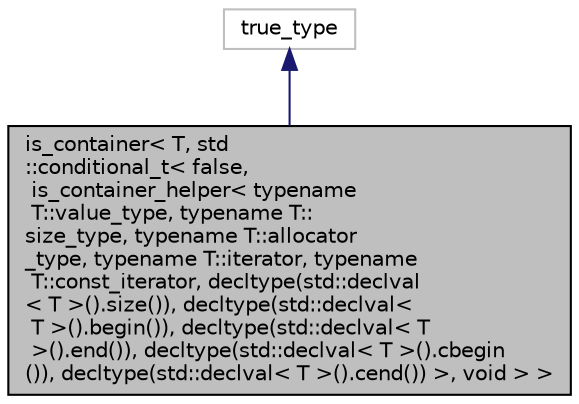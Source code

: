digraph "is_container&lt; T, std::conditional_t&lt; false, is_container_helper&lt; typename T::value_type, typename T::size_type, typename T::allocator_type, typename T::iterator, typename T::const_iterator, decltype(std::declval&lt; T &gt;().size()), decltype(std::declval&lt; T &gt;().begin()), decltype(std::declval&lt; T &gt;().end()), decltype(std::declval&lt; T &gt;().cbegin()), decltype(std::declval&lt; T &gt;().cend()) &gt;, void &gt; &gt;"
{
 // LATEX_PDF_SIZE
  edge [fontname="Helvetica",fontsize="10",labelfontname="Helvetica",labelfontsize="10"];
  node [fontname="Helvetica",fontsize="10",shape=record];
  Node1 [label="is_container\< T, std\l::conditional_t\< false,\l is_container_helper\< typename\l T::value_type, typename T::\lsize_type, typename T::allocator\l_type, typename T::iterator, typename\l T::const_iterator, decltype(std::declval\l\< T \>().size()), decltype(std::declval\<\l T \>().begin()), decltype(std::declval\< T\l \>().end()), decltype(std::declval\< T \>().cbegin\l()), decltype(std::declval\< T \>().cend()) \>, void \> \>",height=0.2,width=0.4,color="black", fillcolor="grey75", style="filled", fontcolor="black",tooltip=" "];
  Node2 -> Node1 [dir="back",color="midnightblue",fontsize="10",style="solid",fontname="Helvetica"];
  Node2 [label="true_type",height=0.2,width=0.4,color="grey75", fillcolor="white", style="filled",tooltip=" "];
}
